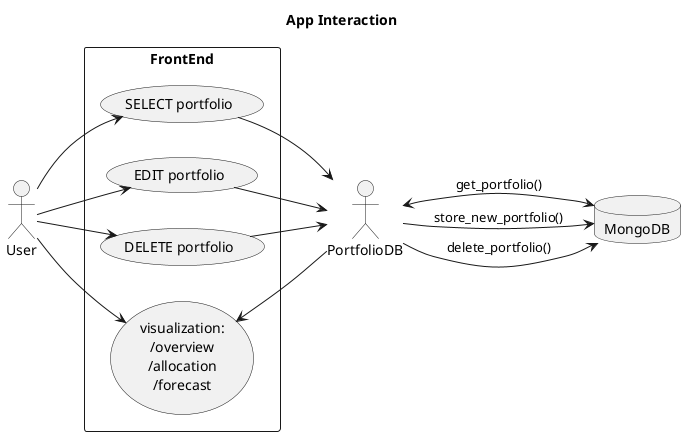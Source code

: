 @startuml
title "App Interaction"

left to right direction

actor "User" as user

rectangle FrontEnd {
    usecase "SELECT portfolio" as select
    usecase "EDIT portfolio" as edit
    usecase "DELETE portfolio" as delete
    usecase "visualization:\n/overview\n/allocation\n/forecast" as visualize
}

actor "PortfolioDB" as App

database "MongoDB" as db

user --> select
user --> edit
user --> delete
user --> visualize

select --> App
edit --> App
delete --> App

App <--> db : "get_portfolio()"
App --> db : "store_new_portfolio()"
App --> db : "delete_portfolio()"

App --> visualize

@enduml